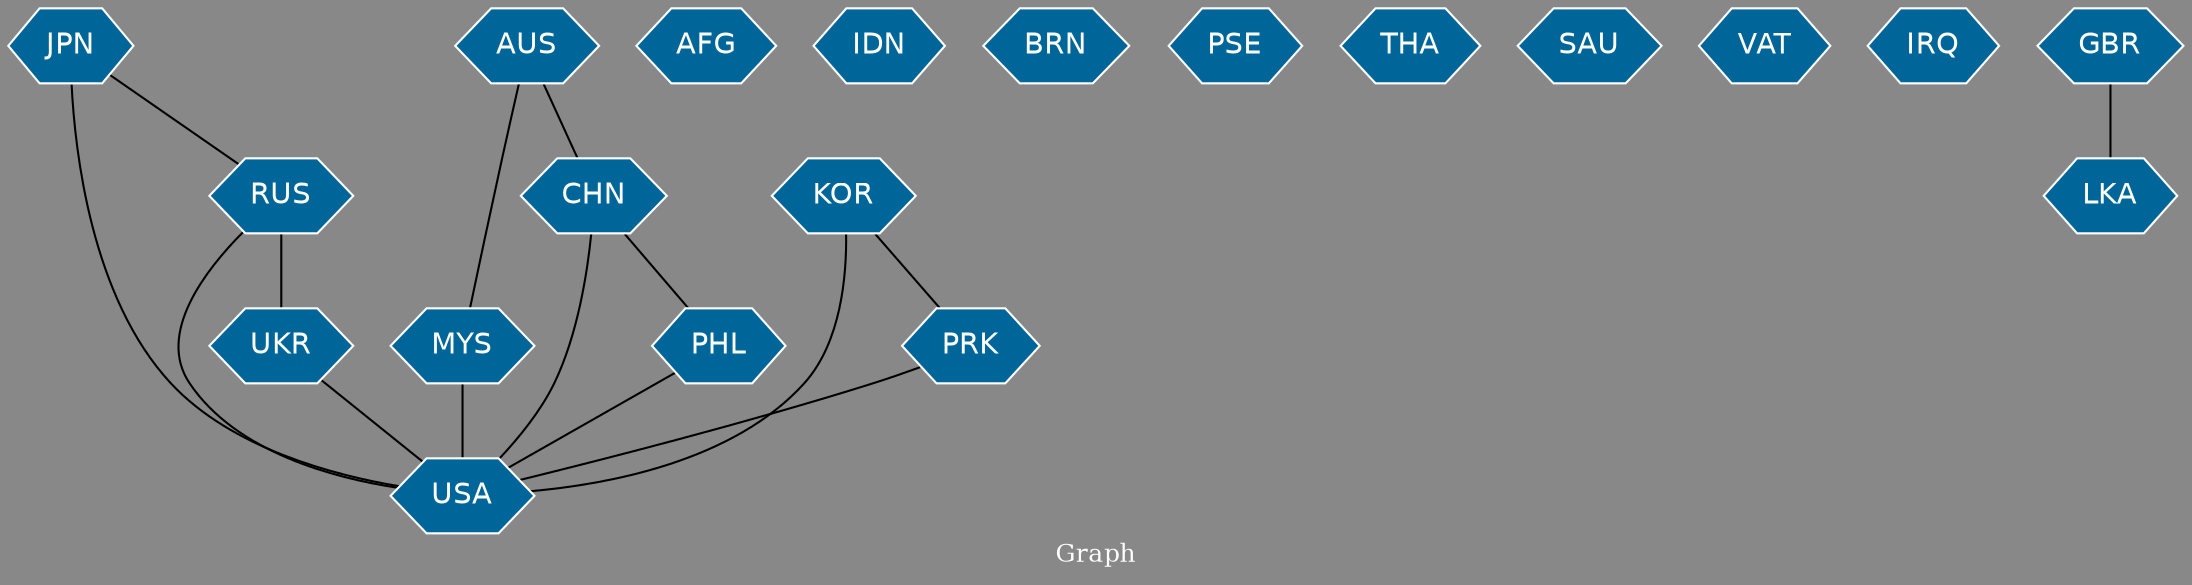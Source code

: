 // Countries together in item graph
graph {
	graph [bgcolor="#888888" fontcolor=white fontsize=12 label="Graph" outputorder=edgesfirst overlap=prism]
	node [color=white fillcolor="#006699" fontcolor=white fontname=Helvetica shape=hexagon style=filled]
	edge [arrowhead=open color=black fontcolor=white fontname=Courier fontsize=12]
		USA [label=USA]
		AFG [label=AFG]
		RUS [label=RUS]
		JPN [label=JPN]
		IDN [label=IDN]
		BRN [label=BRN]
		MYS [label=MYS]
		PRK [label=PRK]
		AUS [label=AUS]
		UKR [label=UKR]
		KOR [label=KOR]
		PSE [label=PSE]
		THA [label=THA]
		CHN [label=CHN]
		SAU [label=SAU]
		VAT [label=VAT]
		IRQ [label=IRQ]
		GBR [label=GBR]
		LKA [label=LKA]
		PHL [label=PHL]
			AUS -- CHN [weight=1]
			KOR -- PRK [weight=1]
			CHN -- PHL [weight=1]
			PHL -- USA [weight=5]
			MYS -- USA [weight=5]
			RUS -- USA [weight=6]
			KOR -- USA [weight=2]
			PRK -- USA [weight=3]
			UKR -- USA [weight=3]
			RUS -- UKR [weight=10]
			GBR -- LKA [weight=1]
			JPN -- RUS [weight=1]
			CHN -- USA [weight=3]
			JPN -- USA [weight=3]
			AUS -- MYS [weight=1]
}